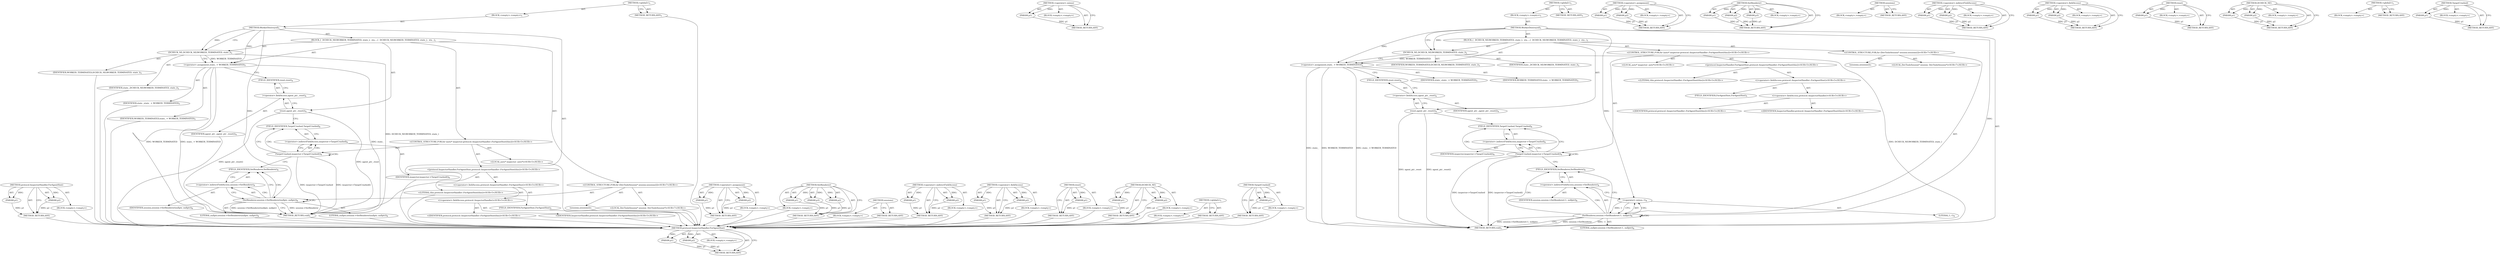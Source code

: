 digraph "TargetCrashed" {
vulnerable_84 [label=<(METHOD,protocol.InspectorHandler.ForAgentHost)>];
vulnerable_85 [label=<(PARAM,p1)>];
vulnerable_86 [label=<(PARAM,p2)>];
vulnerable_87 [label=<(BLOCK,&lt;empty&gt;,&lt;empty&gt;)>];
vulnerable_88 [label=<(METHOD_RETURN,ANY)>];
vulnerable_6 [label=<(METHOD,&lt;global&gt;)<SUB>1</SUB>>];
vulnerable_7 [label=<(BLOCK,&lt;empty&gt;,&lt;empty&gt;)<SUB>1</SUB>>];
vulnerable_8 [label=<(METHOD,WorkerDestroyed)<SUB>1</SUB>>];
vulnerable_9 [label=<(BLOCK,{
  DCHECK_NE(WORKER_TERMINATED, state_);
  sta...,{
  DCHECK_NE(WORKER_TERMINATED, state_);
  sta...)<SUB>1</SUB>>];
vulnerable_10 [label=<(DCHECK_NE,DCHECK_NE(WORKER_TERMINATED, state_))<SUB>2</SUB>>];
vulnerable_11 [label=<(IDENTIFIER,WORKER_TERMINATED,DCHECK_NE(WORKER_TERMINATED, state_))<SUB>2</SUB>>];
vulnerable_12 [label=<(IDENTIFIER,state_,DCHECK_NE(WORKER_TERMINATED, state_))<SUB>2</SUB>>];
vulnerable_13 [label=<(&lt;operator&gt;.assignment,state_ = WORKER_TERMINATED)<SUB>3</SUB>>];
vulnerable_14 [label=<(IDENTIFIER,state_,state_ = WORKER_TERMINATED)<SUB>3</SUB>>];
vulnerable_15 [label=<(IDENTIFIER,WORKER_TERMINATED,state_ = WORKER_TERMINATED)<SUB>3</SUB>>];
vulnerable_16 [label=<(reset,agent_ptr_.reset())<SUB>4</SUB>>];
vulnerable_17 [label=<(&lt;operator&gt;.fieldAccess,agent_ptr_.reset)<SUB>4</SUB>>];
vulnerable_18 [label=<(IDENTIFIER,agent_ptr_,agent_ptr_.reset())<SUB>4</SUB>>];
vulnerable_19 [label=<(FIELD_IDENTIFIER,reset,reset)<SUB>4</SUB>>];
vulnerable_20 [label="<(CONTROL_STRUCTURE,FOR,for (auto* inspector:protocol::InspectorHandler::ForAgentHost(this)))<SUB>5</SUB>>"];
vulnerable_21 [label="<(protocol.InspectorHandler.ForAgentHost,protocol::InspectorHandler::ForAgentHost(this))<SUB>5</SUB>>"];
vulnerable_22 [label="<(&lt;operator&gt;.fieldAccess,protocol::InspectorHandler::ForAgentHost)<SUB>5</SUB>>"];
vulnerable_23 [label="<(&lt;operator&gt;.fieldAccess,protocol::InspectorHandler)<SUB>5</SUB>>"];
vulnerable_24 [label="<(IDENTIFIER,protocol,protocol::InspectorHandler::ForAgentHost(this))<SUB>5</SUB>>"];
vulnerable_25 [label="<(IDENTIFIER,InspectorHandler,protocol::InspectorHandler::ForAgentHost(this))<SUB>5</SUB>>"];
vulnerable_26 [label=<(FIELD_IDENTIFIER,ForAgentHost,ForAgentHost)<SUB>5</SUB>>];
vulnerable_27 [label="<(LITERAL,this,protocol::InspectorHandler::ForAgentHost(this))<SUB>5</SUB>>"];
vulnerable_28 [label="<(LOCAL,auto* inspector: auto*)<SUB>5</SUB>>"];
vulnerable_29 [label=<(TargetCrashed,inspector-&gt;TargetCrashed())<SUB>6</SUB>>];
vulnerable_30 [label=<(&lt;operator&gt;.indirectFieldAccess,inspector-&gt;TargetCrashed)<SUB>6</SUB>>];
vulnerable_31 [label=<(IDENTIFIER,inspector,inspector-&gt;TargetCrashed())<SUB>6</SUB>>];
vulnerable_32 [label=<(FIELD_IDENTIFIER,TargetCrashed,TargetCrashed)<SUB>6</SUB>>];
vulnerable_33 [label="<(CONTROL_STRUCTURE,FOR,for (DevToolsSession* session:sessions()))<SUB>7</SUB>>"];
vulnerable_34 [label=<(sessions,sessions())<SUB>7</SUB>>];
vulnerable_35 [label="<(LOCAL,DevToolsSession* session: DevToolsSession*)<SUB>7</SUB>>"];
vulnerable_36 [label=<(SetRenderer,session-&gt;SetRenderer(nullptr, nullptr))<SUB>8</SUB>>];
vulnerable_37 [label=<(&lt;operator&gt;.indirectFieldAccess,session-&gt;SetRenderer)<SUB>8</SUB>>];
vulnerable_38 [label=<(IDENTIFIER,session,session-&gt;SetRenderer(nullptr, nullptr))<SUB>8</SUB>>];
vulnerable_39 [label=<(FIELD_IDENTIFIER,SetRenderer,SetRenderer)<SUB>8</SUB>>];
vulnerable_40 [label=<(LITERAL,nullptr,session-&gt;SetRenderer(nullptr, nullptr))<SUB>8</SUB>>];
vulnerable_41 [label=<(LITERAL,nullptr,session-&gt;SetRenderer(nullptr, nullptr))<SUB>8</SUB>>];
vulnerable_42 [label=<(METHOD_RETURN,void)<SUB>1</SUB>>];
vulnerable_44 [label=<(METHOD_RETURN,ANY)<SUB>1</SUB>>];
vulnerable_70 [label=<(METHOD,&lt;operator&gt;.assignment)>];
vulnerable_71 [label=<(PARAM,p1)>];
vulnerable_72 [label=<(PARAM,p2)>];
vulnerable_73 [label=<(BLOCK,&lt;empty&gt;,&lt;empty&gt;)>];
vulnerable_74 [label=<(METHOD_RETURN,ANY)>];
vulnerable_101 [label=<(METHOD,SetRenderer)>];
vulnerable_102 [label=<(PARAM,p1)>];
vulnerable_103 [label=<(PARAM,p2)>];
vulnerable_104 [label=<(PARAM,p3)>];
vulnerable_105 [label=<(BLOCK,&lt;empty&gt;,&lt;empty&gt;)>];
vulnerable_106 [label=<(METHOD_RETURN,ANY)>];
vulnerable_98 [label=<(METHOD,sessions)>];
vulnerable_99 [label=<(BLOCK,&lt;empty&gt;,&lt;empty&gt;)>];
vulnerable_100 [label=<(METHOD_RETURN,ANY)>];
vulnerable_93 [label=<(METHOD,&lt;operator&gt;.indirectFieldAccess)>];
vulnerable_94 [label=<(PARAM,p1)>];
vulnerable_95 [label=<(PARAM,p2)>];
vulnerable_96 [label=<(BLOCK,&lt;empty&gt;,&lt;empty&gt;)>];
vulnerable_97 [label=<(METHOD_RETURN,ANY)>];
vulnerable_79 [label=<(METHOD,&lt;operator&gt;.fieldAccess)>];
vulnerable_80 [label=<(PARAM,p1)>];
vulnerable_81 [label=<(PARAM,p2)>];
vulnerable_82 [label=<(BLOCK,&lt;empty&gt;,&lt;empty&gt;)>];
vulnerable_83 [label=<(METHOD_RETURN,ANY)>];
vulnerable_75 [label=<(METHOD,reset)>];
vulnerable_76 [label=<(PARAM,p1)>];
vulnerable_77 [label=<(BLOCK,&lt;empty&gt;,&lt;empty&gt;)>];
vulnerable_78 [label=<(METHOD_RETURN,ANY)>];
vulnerable_65 [label=<(METHOD,DCHECK_NE)>];
vulnerable_66 [label=<(PARAM,p1)>];
vulnerable_67 [label=<(PARAM,p2)>];
vulnerable_68 [label=<(BLOCK,&lt;empty&gt;,&lt;empty&gt;)>];
vulnerable_69 [label=<(METHOD_RETURN,ANY)>];
vulnerable_59 [label=<(METHOD,&lt;global&gt;)<SUB>1</SUB>>];
vulnerable_60 [label=<(BLOCK,&lt;empty&gt;,&lt;empty&gt;)>];
vulnerable_61 [label=<(METHOD_RETURN,ANY)>];
vulnerable_89 [label=<(METHOD,TargetCrashed)>];
vulnerable_90 [label=<(PARAM,p1)>];
vulnerable_91 [label=<(BLOCK,&lt;empty&gt;,&lt;empty&gt;)>];
vulnerable_92 [label=<(METHOD_RETURN,ANY)>];
fixed_87 [label=<(METHOD,protocol.InspectorHandler.ForAgentHost)>];
fixed_88 [label=<(PARAM,p1)>];
fixed_89 [label=<(PARAM,p2)>];
fixed_90 [label=<(BLOCK,&lt;empty&gt;,&lt;empty&gt;)>];
fixed_91 [label=<(METHOD_RETURN,ANY)>];
fixed_110 [label=<(METHOD,&lt;operator&gt;.minus)>];
fixed_111 [label=<(PARAM,p1)>];
fixed_112 [label=<(BLOCK,&lt;empty&gt;,&lt;empty&gt;)>];
fixed_113 [label=<(METHOD_RETURN,ANY)>];
fixed_6 [label=<(METHOD,&lt;global&gt;)<SUB>1</SUB>>];
fixed_7 [label=<(BLOCK,&lt;empty&gt;,&lt;empty&gt;)<SUB>1</SUB>>];
fixed_8 [label=<(METHOD,WorkerDestroyed)<SUB>1</SUB>>];
fixed_9 [label=<(BLOCK,{
  DCHECK_NE(WORKER_TERMINATED, state_);
  sta...,{
  DCHECK_NE(WORKER_TERMINATED, state_);
  sta...)<SUB>1</SUB>>];
fixed_10 [label=<(DCHECK_NE,DCHECK_NE(WORKER_TERMINATED, state_))<SUB>2</SUB>>];
fixed_11 [label=<(IDENTIFIER,WORKER_TERMINATED,DCHECK_NE(WORKER_TERMINATED, state_))<SUB>2</SUB>>];
fixed_12 [label=<(IDENTIFIER,state_,DCHECK_NE(WORKER_TERMINATED, state_))<SUB>2</SUB>>];
fixed_13 [label=<(&lt;operator&gt;.assignment,state_ = WORKER_TERMINATED)<SUB>3</SUB>>];
fixed_14 [label=<(IDENTIFIER,state_,state_ = WORKER_TERMINATED)<SUB>3</SUB>>];
fixed_15 [label=<(IDENTIFIER,WORKER_TERMINATED,state_ = WORKER_TERMINATED)<SUB>3</SUB>>];
fixed_16 [label=<(reset,agent_ptr_.reset())<SUB>4</SUB>>];
fixed_17 [label=<(&lt;operator&gt;.fieldAccess,agent_ptr_.reset)<SUB>4</SUB>>];
fixed_18 [label=<(IDENTIFIER,agent_ptr_,agent_ptr_.reset())<SUB>4</SUB>>];
fixed_19 [label=<(FIELD_IDENTIFIER,reset,reset)<SUB>4</SUB>>];
fixed_20 [label="<(CONTROL_STRUCTURE,FOR,for (auto* inspector:protocol::InspectorHandler::ForAgentHost(this)))<SUB>5</SUB>>"];
fixed_21 [label="<(protocol.InspectorHandler.ForAgentHost,protocol::InspectorHandler::ForAgentHost(this))<SUB>5</SUB>>"];
fixed_22 [label="<(&lt;operator&gt;.fieldAccess,protocol::InspectorHandler::ForAgentHost)<SUB>5</SUB>>"];
fixed_23 [label="<(&lt;operator&gt;.fieldAccess,protocol::InspectorHandler)<SUB>5</SUB>>"];
fixed_24 [label="<(IDENTIFIER,protocol,protocol::InspectorHandler::ForAgentHost(this))<SUB>5</SUB>>"];
fixed_25 [label="<(IDENTIFIER,InspectorHandler,protocol::InspectorHandler::ForAgentHost(this))<SUB>5</SUB>>"];
fixed_26 [label=<(FIELD_IDENTIFIER,ForAgentHost,ForAgentHost)<SUB>5</SUB>>];
fixed_27 [label="<(LITERAL,this,protocol::InspectorHandler::ForAgentHost(this))<SUB>5</SUB>>"];
fixed_28 [label="<(LOCAL,auto* inspector: auto*)<SUB>5</SUB>>"];
fixed_29 [label=<(TargetCrashed,inspector-&gt;TargetCrashed())<SUB>6</SUB>>];
fixed_30 [label=<(&lt;operator&gt;.indirectFieldAccess,inspector-&gt;TargetCrashed)<SUB>6</SUB>>];
fixed_31 [label=<(IDENTIFIER,inspector,inspector-&gt;TargetCrashed())<SUB>6</SUB>>];
fixed_32 [label=<(FIELD_IDENTIFIER,TargetCrashed,TargetCrashed)<SUB>6</SUB>>];
fixed_33 [label="<(CONTROL_STRUCTURE,FOR,for (DevToolsSession* session:sessions()))<SUB>7</SUB>>"];
fixed_34 [label=<(sessions,sessions())<SUB>7</SUB>>];
fixed_35 [label="<(LOCAL,DevToolsSession* session: DevToolsSession*)<SUB>7</SUB>>"];
fixed_36 [label=<(SetRenderer,session-&gt;SetRenderer(-1, nullptr))<SUB>8</SUB>>];
fixed_37 [label=<(&lt;operator&gt;.indirectFieldAccess,session-&gt;SetRenderer)<SUB>8</SUB>>];
fixed_38 [label=<(IDENTIFIER,session,session-&gt;SetRenderer(-1, nullptr))<SUB>8</SUB>>];
fixed_39 [label=<(FIELD_IDENTIFIER,SetRenderer,SetRenderer)<SUB>8</SUB>>];
fixed_40 [label=<(&lt;operator&gt;.minus,-1)<SUB>8</SUB>>];
fixed_41 [label=<(LITERAL,1,-1)<SUB>8</SUB>>];
fixed_42 [label=<(LITERAL,nullptr,session-&gt;SetRenderer(-1, nullptr))<SUB>8</SUB>>];
fixed_43 [label=<(METHOD_RETURN,void)<SUB>1</SUB>>];
fixed_45 [label=<(METHOD_RETURN,ANY)<SUB>1</SUB>>];
fixed_73 [label=<(METHOD,&lt;operator&gt;.assignment)>];
fixed_74 [label=<(PARAM,p1)>];
fixed_75 [label=<(PARAM,p2)>];
fixed_76 [label=<(BLOCK,&lt;empty&gt;,&lt;empty&gt;)>];
fixed_77 [label=<(METHOD_RETURN,ANY)>];
fixed_104 [label=<(METHOD,SetRenderer)>];
fixed_105 [label=<(PARAM,p1)>];
fixed_106 [label=<(PARAM,p2)>];
fixed_107 [label=<(PARAM,p3)>];
fixed_108 [label=<(BLOCK,&lt;empty&gt;,&lt;empty&gt;)>];
fixed_109 [label=<(METHOD_RETURN,ANY)>];
fixed_101 [label=<(METHOD,sessions)>];
fixed_102 [label=<(BLOCK,&lt;empty&gt;,&lt;empty&gt;)>];
fixed_103 [label=<(METHOD_RETURN,ANY)>];
fixed_96 [label=<(METHOD,&lt;operator&gt;.indirectFieldAccess)>];
fixed_97 [label=<(PARAM,p1)>];
fixed_98 [label=<(PARAM,p2)>];
fixed_99 [label=<(BLOCK,&lt;empty&gt;,&lt;empty&gt;)>];
fixed_100 [label=<(METHOD_RETURN,ANY)>];
fixed_82 [label=<(METHOD,&lt;operator&gt;.fieldAccess)>];
fixed_83 [label=<(PARAM,p1)>];
fixed_84 [label=<(PARAM,p2)>];
fixed_85 [label=<(BLOCK,&lt;empty&gt;,&lt;empty&gt;)>];
fixed_86 [label=<(METHOD_RETURN,ANY)>];
fixed_78 [label=<(METHOD,reset)>];
fixed_79 [label=<(PARAM,p1)>];
fixed_80 [label=<(BLOCK,&lt;empty&gt;,&lt;empty&gt;)>];
fixed_81 [label=<(METHOD_RETURN,ANY)>];
fixed_68 [label=<(METHOD,DCHECK_NE)>];
fixed_69 [label=<(PARAM,p1)>];
fixed_70 [label=<(PARAM,p2)>];
fixed_71 [label=<(BLOCK,&lt;empty&gt;,&lt;empty&gt;)>];
fixed_72 [label=<(METHOD_RETURN,ANY)>];
fixed_62 [label=<(METHOD,&lt;global&gt;)<SUB>1</SUB>>];
fixed_63 [label=<(BLOCK,&lt;empty&gt;,&lt;empty&gt;)>];
fixed_64 [label=<(METHOD_RETURN,ANY)>];
fixed_92 [label=<(METHOD,TargetCrashed)>];
fixed_93 [label=<(PARAM,p1)>];
fixed_94 [label=<(BLOCK,&lt;empty&gt;,&lt;empty&gt;)>];
fixed_95 [label=<(METHOD_RETURN,ANY)>];
vulnerable_84 -> vulnerable_85  [key=0, label="AST: "];
vulnerable_84 -> vulnerable_85  [key=1, label="DDG: "];
vulnerable_84 -> vulnerable_87  [key=0, label="AST: "];
vulnerable_84 -> vulnerable_86  [key=0, label="AST: "];
vulnerable_84 -> vulnerable_86  [key=1, label="DDG: "];
vulnerable_84 -> vulnerable_88  [key=0, label="AST: "];
vulnerable_84 -> vulnerable_88  [key=1, label="CFG: "];
vulnerable_85 -> vulnerable_88  [key=0, label="DDG: p1"];
vulnerable_86 -> vulnerable_88  [key=0, label="DDG: p2"];
vulnerable_87 -> fixed_87  [key=0];
vulnerable_88 -> fixed_87  [key=0];
vulnerable_6 -> vulnerable_7  [key=0, label="AST: "];
vulnerable_6 -> vulnerable_44  [key=0, label="AST: "];
vulnerable_6 -> vulnerable_44  [key=1, label="CFG: "];
vulnerable_7 -> vulnerable_8  [key=0, label="AST: "];
vulnerable_8 -> vulnerable_9  [key=0, label="AST: "];
vulnerable_8 -> vulnerable_42  [key=0, label="AST: "];
vulnerable_8 -> vulnerable_10  [key=0, label="CFG: "];
vulnerable_8 -> vulnerable_10  [key=1, label="DDG: "];
vulnerable_8 -> vulnerable_13  [key=0, label="DDG: "];
vulnerable_8 -> vulnerable_36  [key=0, label="DDG: "];
vulnerable_9 -> vulnerable_10  [key=0, label="AST: "];
vulnerable_9 -> vulnerable_13  [key=0, label="AST: "];
vulnerable_9 -> vulnerable_16  [key=0, label="AST: "];
vulnerable_9 -> vulnerable_20  [key=0, label="AST: "];
vulnerable_9 -> vulnerable_33  [key=0, label="AST: "];
vulnerable_10 -> vulnerable_11  [key=0, label="AST: "];
vulnerable_10 -> vulnerable_12  [key=0, label="AST: "];
vulnerable_10 -> vulnerable_13  [key=0, label="CFG: "];
vulnerable_10 -> vulnerable_13  [key=1, label="DDG: WORKER_TERMINATED"];
vulnerable_10 -> vulnerable_42  [key=0, label="DDG: DCHECK_NE(WORKER_TERMINATED, state_)"];
vulnerable_11 -> fixed_87  [key=0];
vulnerable_12 -> fixed_87  [key=0];
vulnerable_13 -> vulnerable_14  [key=0, label="AST: "];
vulnerable_13 -> vulnerable_15  [key=0, label="AST: "];
vulnerable_13 -> vulnerable_19  [key=0, label="CFG: "];
vulnerable_13 -> vulnerable_42  [key=0, label="DDG: state_"];
vulnerable_13 -> vulnerable_42  [key=1, label="DDG: WORKER_TERMINATED"];
vulnerable_13 -> vulnerable_42  [key=2, label="DDG: state_ = WORKER_TERMINATED"];
vulnerable_14 -> fixed_87  [key=0];
vulnerable_15 -> fixed_87  [key=0];
vulnerable_16 -> vulnerable_17  [key=0, label="AST: "];
vulnerable_16 -> vulnerable_32  [key=0, label="CFG: "];
vulnerable_16 -> vulnerable_42  [key=0, label="DDG: agent_ptr_.reset"];
vulnerable_16 -> vulnerable_42  [key=1, label="DDG: agent_ptr_.reset()"];
vulnerable_17 -> vulnerable_18  [key=0, label="AST: "];
vulnerable_17 -> vulnerable_19  [key=0, label="AST: "];
vulnerable_17 -> vulnerable_16  [key=0, label="CFG: "];
vulnerable_18 -> fixed_87  [key=0];
vulnerable_19 -> vulnerable_17  [key=0, label="CFG: "];
vulnerable_20 -> vulnerable_21  [key=0, label="AST: "];
vulnerable_20 -> vulnerable_28  [key=0, label="AST: "];
vulnerable_20 -> vulnerable_29  [key=0, label="AST: "];
vulnerable_21 -> vulnerable_22  [key=0, label="AST: "];
vulnerable_21 -> vulnerable_27  [key=0, label="AST: "];
vulnerable_22 -> vulnerable_23  [key=0, label="AST: "];
vulnerable_22 -> vulnerable_26  [key=0, label="AST: "];
vulnerable_23 -> vulnerable_24  [key=0, label="AST: "];
vulnerable_23 -> vulnerable_25  [key=0, label="AST: "];
vulnerable_24 -> fixed_87  [key=0];
vulnerable_25 -> fixed_87  [key=0];
vulnerable_26 -> fixed_87  [key=0];
vulnerable_27 -> fixed_87  [key=0];
vulnerable_28 -> fixed_87  [key=0];
vulnerable_29 -> vulnerable_30  [key=0, label="AST: "];
vulnerable_29 -> vulnerable_30  [key=1, label="CDG: "];
vulnerable_29 -> vulnerable_32  [key=0, label="CFG: "];
vulnerable_29 -> vulnerable_32  [key=1, label="CDG: "];
vulnerable_29 -> vulnerable_39  [key=0, label="CFG: "];
vulnerable_29 -> vulnerable_42  [key=0, label="DDG: inspector-&gt;TargetCrashed"];
vulnerable_29 -> vulnerable_42  [key=1, label="DDG: inspector-&gt;TargetCrashed()"];
vulnerable_29 -> vulnerable_29  [key=0, label="CDG: "];
vulnerable_30 -> vulnerable_31  [key=0, label="AST: "];
vulnerable_30 -> vulnerable_32  [key=0, label="AST: "];
vulnerable_30 -> vulnerable_29  [key=0, label="CFG: "];
vulnerable_31 -> fixed_87  [key=0];
vulnerable_32 -> vulnerable_30  [key=0, label="CFG: "];
vulnerable_33 -> vulnerable_34  [key=0, label="AST: "];
vulnerable_33 -> vulnerable_35  [key=0, label="AST: "];
vulnerable_33 -> vulnerable_36  [key=0, label="AST: "];
vulnerable_34 -> fixed_87  [key=0];
vulnerable_35 -> fixed_87  [key=0];
vulnerable_36 -> vulnerable_37  [key=0, label="AST: "];
vulnerable_36 -> vulnerable_37  [key=1, label="CDG: "];
vulnerable_36 -> vulnerable_40  [key=0, label="AST: "];
vulnerable_36 -> vulnerable_41  [key=0, label="AST: "];
vulnerable_36 -> vulnerable_42  [key=0, label="CFG: "];
vulnerable_36 -> vulnerable_42  [key=1, label="DDG: session-&gt;SetRenderer"];
vulnerable_36 -> vulnerable_42  [key=2, label="DDG: session-&gt;SetRenderer(nullptr, nullptr)"];
vulnerable_36 -> vulnerable_39  [key=0, label="CFG: "];
vulnerable_36 -> vulnerable_39  [key=1, label="CDG: "];
vulnerable_36 -> vulnerable_36  [key=0, label="CDG: "];
vulnerable_37 -> vulnerable_38  [key=0, label="AST: "];
vulnerable_37 -> vulnerable_39  [key=0, label="AST: "];
vulnerable_37 -> vulnerable_36  [key=0, label="CFG: "];
vulnerable_38 -> fixed_87  [key=0];
vulnerable_39 -> vulnerable_37  [key=0, label="CFG: "];
vulnerable_40 -> fixed_87  [key=0];
vulnerable_41 -> fixed_87  [key=0];
vulnerable_42 -> fixed_87  [key=0];
vulnerable_44 -> fixed_87  [key=0];
vulnerable_70 -> vulnerable_71  [key=0, label="AST: "];
vulnerable_70 -> vulnerable_71  [key=1, label="DDG: "];
vulnerable_70 -> vulnerable_73  [key=0, label="AST: "];
vulnerable_70 -> vulnerable_72  [key=0, label="AST: "];
vulnerable_70 -> vulnerable_72  [key=1, label="DDG: "];
vulnerable_70 -> vulnerable_74  [key=0, label="AST: "];
vulnerable_70 -> vulnerable_74  [key=1, label="CFG: "];
vulnerable_71 -> vulnerable_74  [key=0, label="DDG: p1"];
vulnerable_72 -> vulnerable_74  [key=0, label="DDG: p2"];
vulnerable_73 -> fixed_87  [key=0];
vulnerable_74 -> fixed_87  [key=0];
vulnerable_101 -> vulnerable_102  [key=0, label="AST: "];
vulnerable_101 -> vulnerable_102  [key=1, label="DDG: "];
vulnerable_101 -> vulnerable_105  [key=0, label="AST: "];
vulnerable_101 -> vulnerable_103  [key=0, label="AST: "];
vulnerable_101 -> vulnerable_103  [key=1, label="DDG: "];
vulnerable_101 -> vulnerable_106  [key=0, label="AST: "];
vulnerable_101 -> vulnerable_106  [key=1, label="CFG: "];
vulnerable_101 -> vulnerable_104  [key=0, label="AST: "];
vulnerable_101 -> vulnerable_104  [key=1, label="DDG: "];
vulnerable_102 -> vulnerable_106  [key=0, label="DDG: p1"];
vulnerable_103 -> vulnerable_106  [key=0, label="DDG: p2"];
vulnerable_104 -> vulnerable_106  [key=0, label="DDG: p3"];
vulnerable_105 -> fixed_87  [key=0];
vulnerable_106 -> fixed_87  [key=0];
vulnerable_98 -> vulnerable_99  [key=0, label="AST: "];
vulnerable_98 -> vulnerable_100  [key=0, label="AST: "];
vulnerable_98 -> vulnerable_100  [key=1, label="CFG: "];
vulnerable_99 -> fixed_87  [key=0];
vulnerable_100 -> fixed_87  [key=0];
vulnerable_93 -> vulnerable_94  [key=0, label="AST: "];
vulnerable_93 -> vulnerable_94  [key=1, label="DDG: "];
vulnerable_93 -> vulnerable_96  [key=0, label="AST: "];
vulnerable_93 -> vulnerable_95  [key=0, label="AST: "];
vulnerable_93 -> vulnerable_95  [key=1, label="DDG: "];
vulnerable_93 -> vulnerable_97  [key=0, label="AST: "];
vulnerable_93 -> vulnerable_97  [key=1, label="CFG: "];
vulnerable_94 -> vulnerable_97  [key=0, label="DDG: p1"];
vulnerable_95 -> vulnerable_97  [key=0, label="DDG: p2"];
vulnerable_96 -> fixed_87  [key=0];
vulnerable_97 -> fixed_87  [key=0];
vulnerable_79 -> vulnerable_80  [key=0, label="AST: "];
vulnerable_79 -> vulnerable_80  [key=1, label="DDG: "];
vulnerable_79 -> vulnerable_82  [key=0, label="AST: "];
vulnerable_79 -> vulnerable_81  [key=0, label="AST: "];
vulnerable_79 -> vulnerable_81  [key=1, label="DDG: "];
vulnerable_79 -> vulnerable_83  [key=0, label="AST: "];
vulnerable_79 -> vulnerable_83  [key=1, label="CFG: "];
vulnerable_80 -> vulnerable_83  [key=0, label="DDG: p1"];
vulnerable_81 -> vulnerable_83  [key=0, label="DDG: p2"];
vulnerable_82 -> fixed_87  [key=0];
vulnerable_83 -> fixed_87  [key=0];
vulnerable_75 -> vulnerable_76  [key=0, label="AST: "];
vulnerable_75 -> vulnerable_76  [key=1, label="DDG: "];
vulnerable_75 -> vulnerable_77  [key=0, label="AST: "];
vulnerable_75 -> vulnerable_78  [key=0, label="AST: "];
vulnerable_75 -> vulnerable_78  [key=1, label="CFG: "];
vulnerable_76 -> vulnerable_78  [key=0, label="DDG: p1"];
vulnerable_77 -> fixed_87  [key=0];
vulnerable_78 -> fixed_87  [key=0];
vulnerable_65 -> vulnerable_66  [key=0, label="AST: "];
vulnerable_65 -> vulnerable_66  [key=1, label="DDG: "];
vulnerable_65 -> vulnerable_68  [key=0, label="AST: "];
vulnerable_65 -> vulnerable_67  [key=0, label="AST: "];
vulnerable_65 -> vulnerable_67  [key=1, label="DDG: "];
vulnerable_65 -> vulnerable_69  [key=0, label="AST: "];
vulnerable_65 -> vulnerable_69  [key=1, label="CFG: "];
vulnerable_66 -> vulnerable_69  [key=0, label="DDG: p1"];
vulnerable_67 -> vulnerable_69  [key=0, label="DDG: p2"];
vulnerable_68 -> fixed_87  [key=0];
vulnerable_69 -> fixed_87  [key=0];
vulnerable_59 -> vulnerable_60  [key=0, label="AST: "];
vulnerable_59 -> vulnerable_61  [key=0, label="AST: "];
vulnerable_59 -> vulnerable_61  [key=1, label="CFG: "];
vulnerable_60 -> fixed_87  [key=0];
vulnerable_61 -> fixed_87  [key=0];
vulnerable_89 -> vulnerable_90  [key=0, label="AST: "];
vulnerable_89 -> vulnerable_90  [key=1, label="DDG: "];
vulnerable_89 -> vulnerable_91  [key=0, label="AST: "];
vulnerable_89 -> vulnerable_92  [key=0, label="AST: "];
vulnerable_89 -> vulnerable_92  [key=1, label="CFG: "];
vulnerable_90 -> vulnerable_92  [key=0, label="DDG: p1"];
vulnerable_91 -> fixed_87  [key=0];
vulnerable_92 -> fixed_87  [key=0];
fixed_87 -> fixed_88  [key=0, label="AST: "];
fixed_87 -> fixed_88  [key=1, label="DDG: "];
fixed_87 -> fixed_90  [key=0, label="AST: "];
fixed_87 -> fixed_89  [key=0, label="AST: "];
fixed_87 -> fixed_89  [key=1, label="DDG: "];
fixed_87 -> fixed_91  [key=0, label="AST: "];
fixed_87 -> fixed_91  [key=1, label="CFG: "];
fixed_88 -> fixed_91  [key=0, label="DDG: p1"];
fixed_89 -> fixed_91  [key=0, label="DDG: p2"];
fixed_110 -> fixed_111  [key=0, label="AST: "];
fixed_110 -> fixed_111  [key=1, label="DDG: "];
fixed_110 -> fixed_112  [key=0, label="AST: "];
fixed_110 -> fixed_113  [key=0, label="AST: "];
fixed_110 -> fixed_113  [key=1, label="CFG: "];
fixed_111 -> fixed_113  [key=0, label="DDG: p1"];
fixed_6 -> fixed_7  [key=0, label="AST: "];
fixed_6 -> fixed_45  [key=0, label="AST: "];
fixed_6 -> fixed_45  [key=1, label="CFG: "];
fixed_7 -> fixed_8  [key=0, label="AST: "];
fixed_8 -> fixed_9  [key=0, label="AST: "];
fixed_8 -> fixed_43  [key=0, label="AST: "];
fixed_8 -> fixed_10  [key=0, label="CFG: "];
fixed_8 -> fixed_10  [key=1, label="DDG: "];
fixed_8 -> fixed_13  [key=0, label="DDG: "];
fixed_8 -> fixed_36  [key=0, label="DDG: "];
fixed_8 -> fixed_40  [key=0, label="DDG: "];
fixed_9 -> fixed_10  [key=0, label="AST: "];
fixed_9 -> fixed_13  [key=0, label="AST: "];
fixed_9 -> fixed_16  [key=0, label="AST: "];
fixed_9 -> fixed_20  [key=0, label="AST: "];
fixed_9 -> fixed_33  [key=0, label="AST: "];
fixed_10 -> fixed_11  [key=0, label="AST: "];
fixed_10 -> fixed_12  [key=0, label="AST: "];
fixed_10 -> fixed_13  [key=0, label="CFG: "];
fixed_10 -> fixed_13  [key=1, label="DDG: WORKER_TERMINATED"];
fixed_10 -> fixed_43  [key=0, label="DDG: DCHECK_NE(WORKER_TERMINATED, state_)"];
fixed_13 -> fixed_14  [key=0, label="AST: "];
fixed_13 -> fixed_15  [key=0, label="AST: "];
fixed_13 -> fixed_19  [key=0, label="CFG: "];
fixed_13 -> fixed_43  [key=0, label="DDG: state_"];
fixed_13 -> fixed_43  [key=1, label="DDG: WORKER_TERMINATED"];
fixed_13 -> fixed_43  [key=2, label="DDG: state_ = WORKER_TERMINATED"];
fixed_16 -> fixed_17  [key=0, label="AST: "];
fixed_16 -> fixed_32  [key=0, label="CFG: "];
fixed_16 -> fixed_43  [key=0, label="DDG: agent_ptr_.reset"];
fixed_16 -> fixed_43  [key=1, label="DDG: agent_ptr_.reset()"];
fixed_17 -> fixed_18  [key=0, label="AST: "];
fixed_17 -> fixed_19  [key=0, label="AST: "];
fixed_17 -> fixed_16  [key=0, label="CFG: "];
fixed_19 -> fixed_17  [key=0, label="CFG: "];
fixed_20 -> fixed_21  [key=0, label="AST: "];
fixed_20 -> fixed_28  [key=0, label="AST: "];
fixed_20 -> fixed_29  [key=0, label="AST: "];
fixed_21 -> fixed_22  [key=0, label="AST: "];
fixed_21 -> fixed_27  [key=0, label="AST: "];
fixed_22 -> fixed_23  [key=0, label="AST: "];
fixed_22 -> fixed_26  [key=0, label="AST: "];
fixed_23 -> fixed_24  [key=0, label="AST: "];
fixed_23 -> fixed_25  [key=0, label="AST: "];
fixed_29 -> fixed_30  [key=0, label="AST: "];
fixed_29 -> fixed_30  [key=1, label="CDG: "];
fixed_29 -> fixed_32  [key=0, label="CFG: "];
fixed_29 -> fixed_32  [key=1, label="CDG: "];
fixed_29 -> fixed_39  [key=0, label="CFG: "];
fixed_29 -> fixed_43  [key=0, label="DDG: inspector-&gt;TargetCrashed"];
fixed_29 -> fixed_43  [key=1, label="DDG: inspector-&gt;TargetCrashed()"];
fixed_29 -> fixed_29  [key=0, label="CDG: "];
fixed_30 -> fixed_31  [key=0, label="AST: "];
fixed_30 -> fixed_32  [key=0, label="AST: "];
fixed_30 -> fixed_29  [key=0, label="CFG: "];
fixed_32 -> fixed_30  [key=0, label="CFG: "];
fixed_33 -> fixed_34  [key=0, label="AST: "];
fixed_33 -> fixed_35  [key=0, label="AST: "];
fixed_33 -> fixed_36  [key=0, label="AST: "];
fixed_36 -> fixed_37  [key=0, label="AST: "];
fixed_36 -> fixed_37  [key=1, label="CDG: "];
fixed_36 -> fixed_40  [key=0, label="AST: "];
fixed_36 -> fixed_40  [key=1, label="CDG: "];
fixed_36 -> fixed_42  [key=0, label="AST: "];
fixed_36 -> fixed_43  [key=0, label="CFG: "];
fixed_36 -> fixed_43  [key=1, label="DDG: session-&gt;SetRenderer"];
fixed_36 -> fixed_43  [key=2, label="DDG: -1"];
fixed_36 -> fixed_43  [key=3, label="DDG: session-&gt;SetRenderer(-1, nullptr)"];
fixed_36 -> fixed_39  [key=0, label="CFG: "];
fixed_36 -> fixed_39  [key=1, label="CDG: "];
fixed_36 -> fixed_36  [key=0, label="CDG: "];
fixed_37 -> fixed_38  [key=0, label="AST: "];
fixed_37 -> fixed_39  [key=0, label="AST: "];
fixed_37 -> fixed_40  [key=0, label="CFG: "];
fixed_39 -> fixed_37  [key=0, label="CFG: "];
fixed_40 -> fixed_41  [key=0, label="AST: "];
fixed_40 -> fixed_36  [key=0, label="CFG: "];
fixed_40 -> fixed_36  [key=1, label="DDG: 1"];
fixed_73 -> fixed_74  [key=0, label="AST: "];
fixed_73 -> fixed_74  [key=1, label="DDG: "];
fixed_73 -> fixed_76  [key=0, label="AST: "];
fixed_73 -> fixed_75  [key=0, label="AST: "];
fixed_73 -> fixed_75  [key=1, label="DDG: "];
fixed_73 -> fixed_77  [key=0, label="AST: "];
fixed_73 -> fixed_77  [key=1, label="CFG: "];
fixed_74 -> fixed_77  [key=0, label="DDG: p1"];
fixed_75 -> fixed_77  [key=0, label="DDG: p2"];
fixed_104 -> fixed_105  [key=0, label="AST: "];
fixed_104 -> fixed_105  [key=1, label="DDG: "];
fixed_104 -> fixed_108  [key=0, label="AST: "];
fixed_104 -> fixed_106  [key=0, label="AST: "];
fixed_104 -> fixed_106  [key=1, label="DDG: "];
fixed_104 -> fixed_109  [key=0, label="AST: "];
fixed_104 -> fixed_109  [key=1, label="CFG: "];
fixed_104 -> fixed_107  [key=0, label="AST: "];
fixed_104 -> fixed_107  [key=1, label="DDG: "];
fixed_105 -> fixed_109  [key=0, label="DDG: p1"];
fixed_106 -> fixed_109  [key=0, label="DDG: p2"];
fixed_107 -> fixed_109  [key=0, label="DDG: p3"];
fixed_101 -> fixed_102  [key=0, label="AST: "];
fixed_101 -> fixed_103  [key=0, label="AST: "];
fixed_101 -> fixed_103  [key=1, label="CFG: "];
fixed_96 -> fixed_97  [key=0, label="AST: "];
fixed_96 -> fixed_97  [key=1, label="DDG: "];
fixed_96 -> fixed_99  [key=0, label="AST: "];
fixed_96 -> fixed_98  [key=0, label="AST: "];
fixed_96 -> fixed_98  [key=1, label="DDG: "];
fixed_96 -> fixed_100  [key=0, label="AST: "];
fixed_96 -> fixed_100  [key=1, label="CFG: "];
fixed_97 -> fixed_100  [key=0, label="DDG: p1"];
fixed_98 -> fixed_100  [key=0, label="DDG: p2"];
fixed_82 -> fixed_83  [key=0, label="AST: "];
fixed_82 -> fixed_83  [key=1, label="DDG: "];
fixed_82 -> fixed_85  [key=0, label="AST: "];
fixed_82 -> fixed_84  [key=0, label="AST: "];
fixed_82 -> fixed_84  [key=1, label="DDG: "];
fixed_82 -> fixed_86  [key=0, label="AST: "];
fixed_82 -> fixed_86  [key=1, label="CFG: "];
fixed_83 -> fixed_86  [key=0, label="DDG: p1"];
fixed_84 -> fixed_86  [key=0, label="DDG: p2"];
fixed_78 -> fixed_79  [key=0, label="AST: "];
fixed_78 -> fixed_79  [key=1, label="DDG: "];
fixed_78 -> fixed_80  [key=0, label="AST: "];
fixed_78 -> fixed_81  [key=0, label="AST: "];
fixed_78 -> fixed_81  [key=1, label="CFG: "];
fixed_79 -> fixed_81  [key=0, label="DDG: p1"];
fixed_68 -> fixed_69  [key=0, label="AST: "];
fixed_68 -> fixed_69  [key=1, label="DDG: "];
fixed_68 -> fixed_71  [key=0, label="AST: "];
fixed_68 -> fixed_70  [key=0, label="AST: "];
fixed_68 -> fixed_70  [key=1, label="DDG: "];
fixed_68 -> fixed_72  [key=0, label="AST: "];
fixed_68 -> fixed_72  [key=1, label="CFG: "];
fixed_69 -> fixed_72  [key=0, label="DDG: p1"];
fixed_70 -> fixed_72  [key=0, label="DDG: p2"];
fixed_62 -> fixed_63  [key=0, label="AST: "];
fixed_62 -> fixed_64  [key=0, label="AST: "];
fixed_62 -> fixed_64  [key=1, label="CFG: "];
fixed_92 -> fixed_93  [key=0, label="AST: "];
fixed_92 -> fixed_93  [key=1, label="DDG: "];
fixed_92 -> fixed_94  [key=0, label="AST: "];
fixed_92 -> fixed_95  [key=0, label="AST: "];
fixed_92 -> fixed_95  [key=1, label="CFG: "];
fixed_93 -> fixed_95  [key=0, label="DDG: p1"];
}
